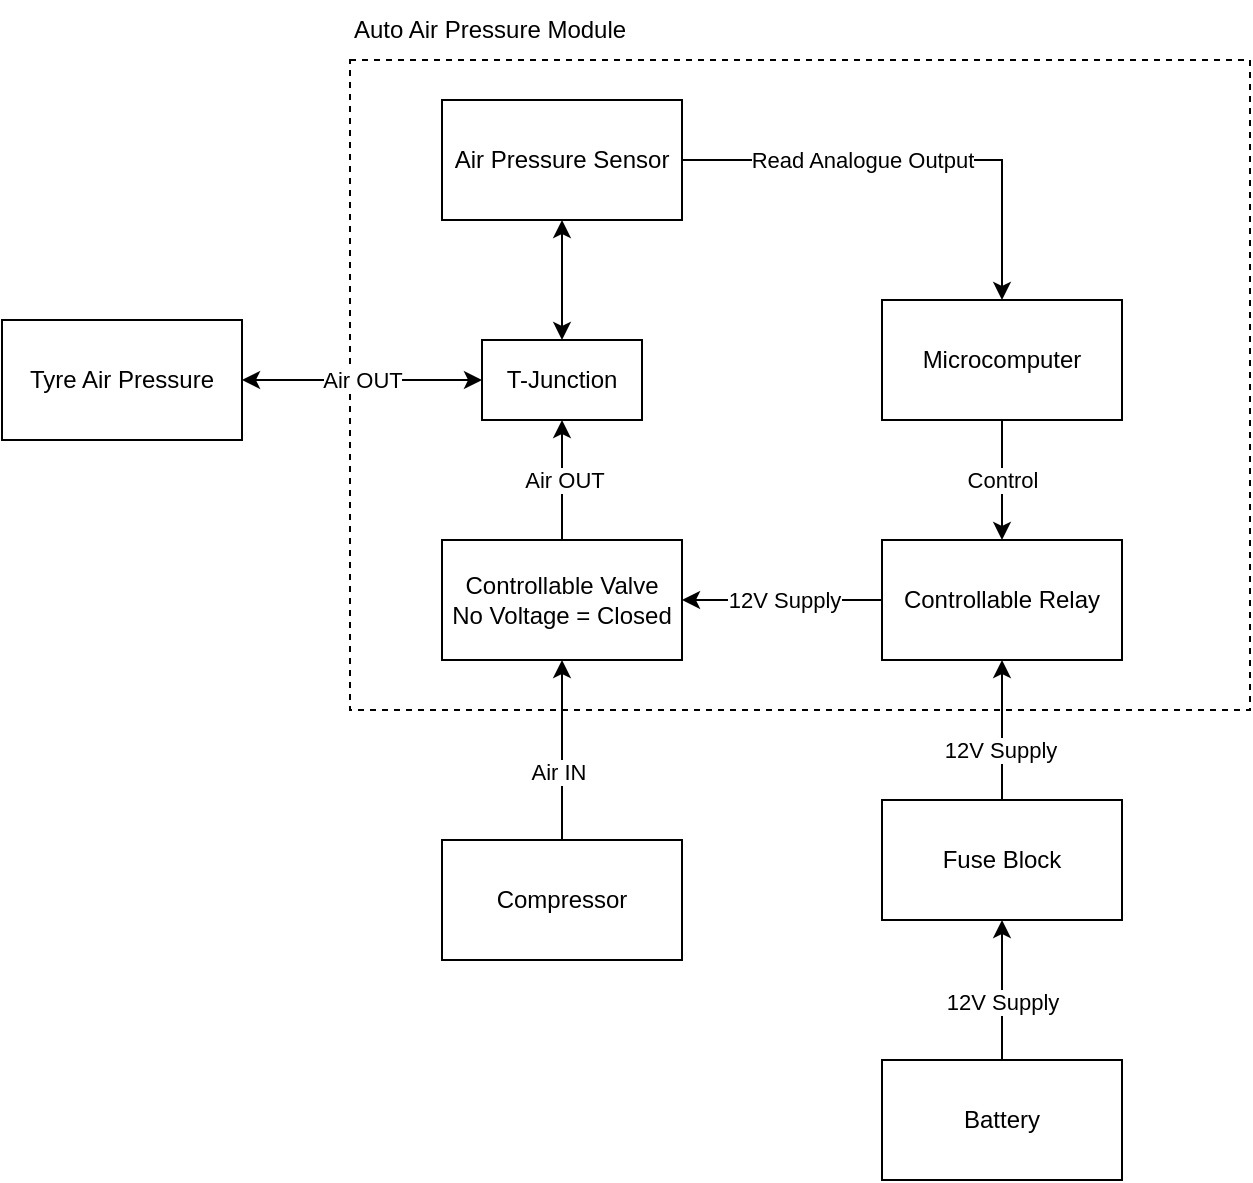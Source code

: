 <mxfile version="20.6.2" type="device"><diagram id="EPAXbRONVTBiZ7TRVGMd" name="Page-1"><mxGraphModel dx="744" dy="767" grid="1" gridSize="10" guides="1" tooltips="1" connect="1" arrows="1" fold="1" page="1" pageScale="1" pageWidth="827" pageHeight="1169" math="0" shadow="0"><root><mxCell id="0"/><mxCell id="1" parent="0"/><mxCell id="1bTd8crPN2KaDHvQzLe_-7" value="" style="rounded=0;whiteSpace=wrap;html=1;dashed=1;fillColor=none;" vertex="1" parent="1"><mxGeometry x="414" y="320" width="450" height="325" as="geometry"/></mxCell><mxCell id="1bTd8crPN2KaDHvQzLe_-11" style="edgeStyle=orthogonalEdgeStyle;rounded=0;orthogonalLoop=1;jettySize=auto;html=1;" edge="1" parent="1" source="1bTd8crPN2KaDHvQzLe_-1" target="1bTd8crPN2KaDHvQzLe_-3"><mxGeometry relative="1" as="geometry"/></mxCell><mxCell id="1bTd8crPN2KaDHvQzLe_-12" value="Air IN" style="edgeLabel;html=1;align=center;verticalAlign=middle;resizable=0;points=[];" vertex="1" connectable="0" parent="1bTd8crPN2KaDHvQzLe_-11"><mxGeometry x="-0.233" y="2" relative="1" as="geometry"><mxPoint as="offset"/></mxGeometry></mxCell><mxCell id="1bTd8crPN2KaDHvQzLe_-1" value="Compressor" style="rounded=0;whiteSpace=wrap;html=1;" vertex="1" parent="1"><mxGeometry x="460" y="710" width="120" height="60" as="geometry"/></mxCell><mxCell id="1bTd8crPN2KaDHvQzLe_-2" value="Air Pressure Sensor" style="rounded=0;whiteSpace=wrap;html=1;" vertex="1" parent="1"><mxGeometry x="460" y="340" width="120" height="60" as="geometry"/></mxCell><mxCell id="1bTd8crPN2KaDHvQzLe_-17" style="edgeStyle=orthogonalEdgeStyle;rounded=0;orthogonalLoop=1;jettySize=auto;html=1;entryX=0.5;entryY=1;entryDx=0;entryDy=0;" edge="1" parent="1" source="1bTd8crPN2KaDHvQzLe_-3" target="1bTd8crPN2KaDHvQzLe_-16"><mxGeometry relative="1" as="geometry"><Array as="points"><mxPoint x="520" y="530"/><mxPoint x="520" y="530"/></Array></mxGeometry></mxCell><mxCell id="1bTd8crPN2KaDHvQzLe_-18" value="Air OUT" style="edgeLabel;html=1;align=center;verticalAlign=middle;resizable=0;points=[];" vertex="1" connectable="0" parent="1bTd8crPN2KaDHvQzLe_-17"><mxGeometry x="0.309" y="-1" relative="1" as="geometry"><mxPoint y="9" as="offset"/></mxGeometry></mxCell><mxCell id="1bTd8crPN2KaDHvQzLe_-3" value="Controllable Valve&lt;br&gt;No Voltage = Closed" style="rounded=0;whiteSpace=wrap;html=1;" vertex="1" parent="1"><mxGeometry x="460" y="560" width="120" height="60" as="geometry"/></mxCell><mxCell id="1bTd8crPN2KaDHvQzLe_-24" style="edgeStyle=orthogonalEdgeStyle;rounded=0;orthogonalLoop=1;jettySize=auto;html=1;startArrow=none;startFill=0;" edge="1" parent="1" source="1bTd8crPN2KaDHvQzLe_-4" target="1bTd8crPN2KaDHvQzLe_-3"><mxGeometry relative="1" as="geometry"/></mxCell><mxCell id="1bTd8crPN2KaDHvQzLe_-25" value="12V Supply" style="edgeLabel;html=1;align=center;verticalAlign=middle;resizable=0;points=[];" vertex="1" connectable="0" parent="1bTd8crPN2KaDHvQzLe_-24"><mxGeometry x="0.253" y="1" relative="1" as="geometry"><mxPoint x="13" y="-1" as="offset"/></mxGeometry></mxCell><mxCell id="1bTd8crPN2KaDHvQzLe_-4" value="Controllable Relay" style="rounded=0;whiteSpace=wrap;html=1;" vertex="1" parent="1"><mxGeometry x="680" y="560" width="120" height="60" as="geometry"/></mxCell><mxCell id="1bTd8crPN2KaDHvQzLe_-26" style="edgeStyle=orthogonalEdgeStyle;rounded=0;orthogonalLoop=1;jettySize=auto;html=1;startArrow=none;startFill=0;" edge="1" parent="1" source="1bTd8crPN2KaDHvQzLe_-5" target="1bTd8crPN2KaDHvQzLe_-4"><mxGeometry relative="1" as="geometry"/></mxCell><mxCell id="1bTd8crPN2KaDHvQzLe_-27" value="Control" style="edgeLabel;html=1;align=center;verticalAlign=middle;resizable=0;points=[];" vertex="1" connectable="0" parent="1bTd8crPN2KaDHvQzLe_-26"><mxGeometry x="0.135" relative="1" as="geometry"><mxPoint y="-4" as="offset"/></mxGeometry></mxCell><mxCell id="1bTd8crPN2KaDHvQzLe_-28" style="edgeStyle=orthogonalEdgeStyle;rounded=0;orthogonalLoop=1;jettySize=auto;html=1;entryX=1;entryY=0.5;entryDx=0;entryDy=0;startArrow=classic;startFill=1;endArrow=none;endFill=0;" edge="1" parent="1" source="1bTd8crPN2KaDHvQzLe_-5" target="1bTd8crPN2KaDHvQzLe_-2"><mxGeometry relative="1" as="geometry"><Array as="points"><mxPoint x="740" y="370"/></Array></mxGeometry></mxCell><mxCell id="1bTd8crPN2KaDHvQzLe_-29" value="Read Analogue Output" style="edgeLabel;html=1;align=center;verticalAlign=middle;resizable=0;points=[];" vertex="1" connectable="0" parent="1bTd8crPN2KaDHvQzLe_-28"><mxGeometry x="0.419" relative="1" as="geometry"><mxPoint x="23" as="offset"/></mxGeometry></mxCell><mxCell id="1bTd8crPN2KaDHvQzLe_-5" value="Microcomputer" style="rounded=0;whiteSpace=wrap;html=1;" vertex="1" parent="1"><mxGeometry x="680" y="440" width="120" height="60" as="geometry"/></mxCell><mxCell id="1bTd8crPN2KaDHvQzLe_-6" value="Tyre Air Pressure" style="rounded=0;whiteSpace=wrap;html=1;" vertex="1" parent="1"><mxGeometry x="240" y="450" width="120" height="60" as="geometry"/></mxCell><mxCell id="1bTd8crPN2KaDHvQzLe_-19" style="edgeStyle=orthogonalEdgeStyle;rounded=0;orthogonalLoop=1;jettySize=auto;html=1;exitX=0.5;exitY=0;exitDx=0;exitDy=0;entryX=0.5;entryY=1;entryDx=0;entryDy=0;startArrow=classic;startFill=1;" edge="1" parent="1" source="1bTd8crPN2KaDHvQzLe_-16" target="1bTd8crPN2KaDHvQzLe_-2"><mxGeometry relative="1" as="geometry"/></mxCell><mxCell id="1bTd8crPN2KaDHvQzLe_-21" style="edgeStyle=orthogonalEdgeStyle;rounded=0;orthogonalLoop=1;jettySize=auto;html=1;exitX=0;exitY=0.5;exitDx=0;exitDy=0;entryX=1;entryY=0.5;entryDx=0;entryDy=0;startArrow=classic;startFill=1;" edge="1" parent="1" source="1bTd8crPN2KaDHvQzLe_-16" target="1bTd8crPN2KaDHvQzLe_-6"><mxGeometry relative="1" as="geometry"/></mxCell><mxCell id="1bTd8crPN2KaDHvQzLe_-23" value="Air OUT" style="edgeLabel;html=1;align=center;verticalAlign=middle;resizable=0;points=[];" vertex="1" connectable="0" parent="1bTd8crPN2KaDHvQzLe_-21"><mxGeometry x="0.3" relative="1" as="geometry"><mxPoint x="18" as="offset"/></mxGeometry></mxCell><mxCell id="1bTd8crPN2KaDHvQzLe_-16" value="T-Junction" style="rounded=0;whiteSpace=wrap;html=1;fillColor=none;" vertex="1" parent="1"><mxGeometry x="480" y="460" width="80" height="40" as="geometry"/></mxCell><mxCell id="1bTd8crPN2KaDHvQzLe_-30" value="Auto Air Pressure Module" style="text;html=1;strokeColor=none;fillColor=none;align=left;verticalAlign=middle;whiteSpace=wrap;rounded=0;" vertex="1" parent="1"><mxGeometry x="414" y="290" width="146" height="30" as="geometry"/></mxCell><mxCell id="1bTd8crPN2KaDHvQzLe_-33" style="edgeStyle=orthogonalEdgeStyle;rounded=0;orthogonalLoop=1;jettySize=auto;html=1;entryX=0.5;entryY=1;entryDx=0;entryDy=0;startArrow=none;startFill=0;" edge="1" parent="1" source="1bTd8crPN2KaDHvQzLe_-31" target="1bTd8crPN2KaDHvQzLe_-32"><mxGeometry relative="1" as="geometry"><Array as="points"><mxPoint x="740" y="790"/><mxPoint x="740" y="790"/></Array></mxGeometry></mxCell><mxCell id="1bTd8crPN2KaDHvQzLe_-35" value="12V Supply" style="edgeLabel;html=1;align=center;verticalAlign=middle;resizable=0;points=[];" vertex="1" connectable="0" parent="1bTd8crPN2KaDHvQzLe_-33"><mxGeometry x="-0.155" y="1" relative="1" as="geometry"><mxPoint x="1" as="offset"/></mxGeometry></mxCell><mxCell id="1bTd8crPN2KaDHvQzLe_-31" value="Battery" style="rounded=0;whiteSpace=wrap;html=1;fillColor=none;" vertex="1" parent="1"><mxGeometry x="680" y="820" width="120" height="60" as="geometry"/></mxCell><mxCell id="1bTd8crPN2KaDHvQzLe_-34" style="edgeStyle=orthogonalEdgeStyle;rounded=0;orthogonalLoop=1;jettySize=auto;html=1;entryX=0.5;entryY=1;entryDx=0;entryDy=0;startArrow=none;startFill=0;" edge="1" parent="1" source="1bTd8crPN2KaDHvQzLe_-32" target="1bTd8crPN2KaDHvQzLe_-4"><mxGeometry relative="1" as="geometry"/></mxCell><mxCell id="1bTd8crPN2KaDHvQzLe_-36" value="12V Supply" style="edgeLabel;html=1;align=center;verticalAlign=middle;resizable=0;points=[];" vertex="1" connectable="0" parent="1bTd8crPN2KaDHvQzLe_-34"><mxGeometry x="-0.278" y="1" relative="1" as="geometry"><mxPoint as="offset"/></mxGeometry></mxCell><mxCell id="1bTd8crPN2KaDHvQzLe_-32" value="Fuse Block" style="rounded=0;whiteSpace=wrap;html=1;fillColor=none;" vertex="1" parent="1"><mxGeometry x="680" y="690" width="120" height="60" as="geometry"/></mxCell></root></mxGraphModel></diagram></mxfile>
